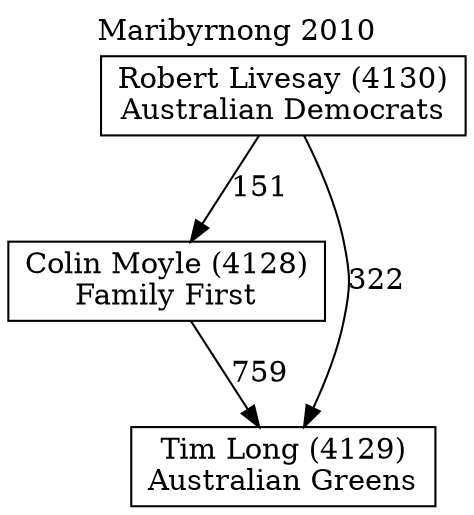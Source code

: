 // House preference flow
digraph "Tim Long (4129)_Maribyrnong_2010" {
	graph [label="Maribyrnong 2010" labelloc=t mclimit=10]
	node [shape=box]
	"Colin Moyle (4128)" [label="Colin Moyle (4128)
Family First"]
	"Robert Livesay (4130)" [label="Robert Livesay (4130)
Australian Democrats"]
	"Tim Long (4129)" [label="Tim Long (4129)
Australian Greens"]
	"Colin Moyle (4128)" -> "Tim Long (4129)" [label=759]
	"Robert Livesay (4130)" -> "Colin Moyle (4128)" [label=151]
	"Robert Livesay (4130)" -> "Tim Long (4129)" [label=322]
}
